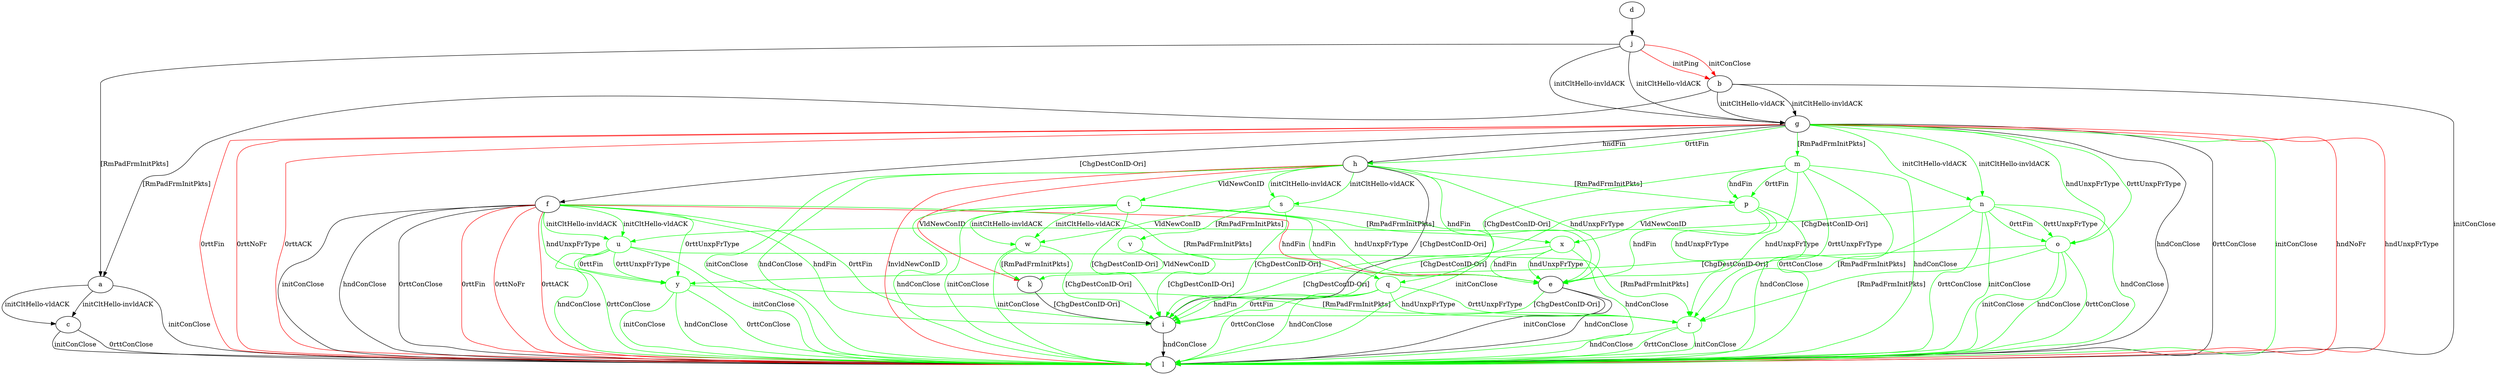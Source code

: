 digraph "" {
	a -> c	[key=0,
		label="initCltHello-vldACK "];
	a -> c	[key=1,
		label="initCltHello-invldACK "];
	a -> l	[key=0,
		label="initConClose "];
	b -> a	[key=0,
		label="[RmPadFrmInitPkts] "];
	b -> g	[key=0,
		label="initCltHello-vldACK "];
	b -> g	[key=1,
		label="initCltHello-invldACK "];
	b -> l	[key=0,
		label="initConClose "];
	c -> l	[key=0,
		label="initConClose "];
	c -> l	[key=1,
		label="0rttConClose "];
	d -> j	[key=0];
	e -> i	[key=0,
		color=green,
		label="[ChgDestConID-Ori] "];
	e -> l	[key=0,
		label="initConClose "];
	e -> l	[key=1,
		label="hndConClose "];
	f -> e	[key=0,
		color=red,
		label="hndFin "];
	f -> i	[key=0,
		color=green,
		label="hndFin "];
	f -> i	[key=1,
		color=green,
		label="0rttFin "];
	f -> l	[key=0,
		label="initConClose "];
	f -> l	[key=1,
		label="hndConClose "];
	f -> l	[key=2,
		label="0rttConClose "];
	f -> l	[key=3,
		color=red,
		label="0rttFin "];
	f -> l	[key=4,
		color=red,
		label="0rttNoFr "];
	f -> l	[key=5,
		color=red,
		label="0rttACK "];
	q	[color=green];
	f -> q	[key=0,
		color=green,
		label="[RmPadFrmInitPkts] "];
	u	[color=green];
	f -> u	[key=0,
		color=green,
		label="initCltHello-vldACK "];
	f -> u	[key=1,
		color=green,
		label="initCltHello-invldACK "];
	y	[color=green];
	f -> y	[key=0,
		color=green,
		label="hndUnxpFrType "];
	f -> y	[key=1,
		color=green,
		label="0rttUnxpFrType "];
	g -> f	[key=0,
		label="[ChgDestConID-Ori] "];
	g -> h	[key=0,
		label="hndFin "];
	g -> h	[key=1,
		color=green,
		label="0rttFin "];
	g -> l	[key=0,
		label="hndConClose "];
	g -> l	[key=1,
		label="0rttConClose "];
	g -> l	[key=2,
		color=green,
		label="initConClose "];
	g -> l	[key=3,
		color=red,
		label="hndNoFr "];
	g -> l	[key=4,
		color=red,
		label="hndUnxpFrType "];
	g -> l	[key=5,
		color=red,
		label="0rttFin "];
	g -> l	[key=6,
		color=red,
		label="0rttNoFr "];
	g -> l	[key=7,
		color=red,
		label="0rttACK "];
	m	[color=green];
	g -> m	[key=0,
		color=green,
		label="[RmPadFrmInitPkts] "];
	n	[color=green];
	g -> n	[key=0,
		color=green,
		label="initCltHello-vldACK "];
	g -> n	[key=1,
		color=green,
		label="initCltHello-invldACK "];
	o	[color=green];
	g -> o	[key=0,
		color=green,
		label="hndUnxpFrType "];
	g -> o	[key=1,
		color=green,
		label="0rttUnxpFrType "];
	h -> e	[key=0,
		color=green,
		label="hndFin "];
	h -> e	[key=1,
		color=green,
		label="hndUnxpFrType "];
	h -> i	[key=0,
		label="[ChgDestConID-Ori] "];
	h -> k	[key=0,
		color=red,
		label="VldNewConID "];
	h -> l	[key=0,
		color=green,
		label="initConClose "];
	h -> l	[key=1,
		color=green,
		label="hndConClose "];
	h -> l	[key=2,
		color=red,
		label="InvldNewConID "];
	p	[color=green];
	h -> p	[key=0,
		color=green,
		label="[RmPadFrmInitPkts] "];
	s	[color=green];
	h -> s	[key=0,
		color=green,
		label="initCltHello-vldACK "];
	h -> s	[key=1,
		color=green,
		label="initCltHello-invldACK "];
	t	[color=green];
	h -> t	[key=0,
		color=green,
		label="VldNewConID "];
	i -> l	[key=0,
		label="hndConClose "];
	j -> a	[key=0,
		label="[RmPadFrmInitPkts] "];
	j -> b	[key=0,
		color=red,
		label="initPing "];
	j -> b	[key=1,
		color=red,
		label="initConClose "];
	j -> g	[key=0,
		label="initCltHello-vldACK "];
	j -> g	[key=1,
		label="initCltHello-invldACK "];
	k -> i	[key=0,
		label="[ChgDestConID-Ori] "];
	m -> l	[key=0,
		color=green,
		label="hndConClose "];
	m -> l	[key=1,
		color=green,
		label="0rttConClose "];
	m -> p	[key=0,
		color=green,
		label="hndFin "];
	m -> p	[key=1,
		color=green,
		label="0rttFin "];
	m -> q	[key=0,
		color=green,
		label="[ChgDestConID-Ori] "];
	r	[color=green];
	m -> r	[key=0,
		color=green,
		label="hndUnxpFrType "];
	m -> r	[key=1,
		color=green,
		label="0rttUnxpFrType "];
	n -> l	[key=0,
		color=green,
		label="initConClose "];
	n -> l	[key=1,
		color=green,
		label="hndConClose "];
	n -> l	[key=2,
		color=green,
		label="0rttConClose "];
	n -> o	[key=0,
		color=green,
		label="0rttFin "];
	n -> o	[key=1,
		color=green,
		label="0rttUnxpFrType "];
	n -> r	[key=0,
		color=green,
		label="[RmPadFrmInitPkts] "];
	n -> u	[key=0,
		color=green,
		label="[ChgDestConID-Ori] "];
	o -> l	[key=0,
		color=green,
		label="initConClose "];
	o -> l	[key=1,
		color=green,
		label="hndConClose "];
	o -> l	[key=2,
		color=green,
		label="0rttConClose "];
	o -> r	[key=0,
		color=green,
		label="[RmPadFrmInitPkts] "];
	o -> y	[key=0,
		color=green,
		label="[ChgDestConID-Ori] "];
	p -> e	[key=0,
		color=green,
		label="hndFin "];
	p -> e	[key=1,
		color=green,
		label="hndUnxpFrType "];
	p -> i	[key=0,
		color=green,
		label="[ChgDestConID-Ori] "];
	p -> l	[key=0,
		color=green,
		label="hndConClose "];
	x	[color=green];
	p -> x	[key=0,
		color=green,
		label="VldNewConID "];
	q -> i	[key=0,
		color=green,
		label="hndFin "];
	q -> i	[key=1,
		color=green,
		label="0rttFin "];
	q -> l	[key=0,
		color=green,
		label="hndConClose "];
	q -> l	[key=1,
		color=green,
		label="0rttConClose "];
	q -> r	[key=0,
		color=green,
		label="hndUnxpFrType "];
	q -> r	[key=1,
		color=green,
		label="0rttUnxpFrType "];
	r -> l	[key=0,
		color=green,
		label="initConClose "];
	r -> l	[key=1,
		color=green,
		label="hndConClose "];
	r -> l	[key=2,
		color=green,
		label="0rttConClose "];
	s -> i	[key=0,
		color=green,
		label="[ChgDestConID-Ori] "];
	s -> l	[key=0,
		color=green,
		label="initConClose "];
	v	[color=green];
	s -> v	[key=0,
		color=green,
		label="[RmPadFrmInitPkts] "];
	w	[color=green];
	s -> w	[key=0,
		color=green,
		label="VldNewConID "];
	t -> e	[key=0,
		color=green,
		label="hndFin "];
	t -> e	[key=1,
		color=green,
		label="hndUnxpFrType "];
	t -> i	[key=0,
		color=green,
		label="[ChgDestConID-Ori] "];
	t -> l	[key=0,
		color=green,
		label="initConClose "];
	t -> l	[key=1,
		color=green,
		label="hndConClose "];
	t -> w	[key=0,
		color=green,
		label="initCltHello-vldACK "];
	t -> w	[key=1,
		color=green,
		label="initCltHello-invldACK "];
	t -> x	[key=0,
		color=green,
		label="[RmPadFrmInitPkts] "];
	u -> l	[key=0,
		color=green,
		label="initConClose "];
	u -> l	[key=1,
		color=green,
		label="hndConClose "];
	u -> l	[key=2,
		color=green,
		label="0rttConClose "];
	u -> r	[key=0,
		color=green,
		label="[RmPadFrmInitPkts] "];
	u -> y	[key=0,
		color=green,
		label="0rttFin "];
	u -> y	[key=1,
		color=green,
		label="0rttUnxpFrType "];
	v -> i	[key=0,
		color=green,
		label="[ChgDestConID-Ori] "];
	v -> k	[key=0,
		color=green,
		label="VldNewConID "];
	w -> i	[key=0,
		color=green,
		label="[ChgDestConID-Ori] "];
	w -> k	[key=0,
		color=green,
		label="[RmPadFrmInitPkts] "];
	w -> l	[key=0,
		color=green,
		label="initConClose "];
	x -> e	[key=0,
		color=green,
		label="hndFin "];
	x -> e	[key=1,
		color=green,
		label="hndUnxpFrType "];
	x -> i	[key=0,
		color=green,
		label="[ChgDestConID-Ori] "];
	x -> l	[key=0,
		color=green,
		label="hndConClose "];
	y -> l	[key=0,
		color=green,
		label="initConClose "];
	y -> l	[key=1,
		color=green,
		label="hndConClose "];
	y -> l	[key=2,
		color=green,
		label="0rttConClose "];
	y -> r	[key=0,
		color=green,
		label="[RmPadFrmInitPkts] "];
}
